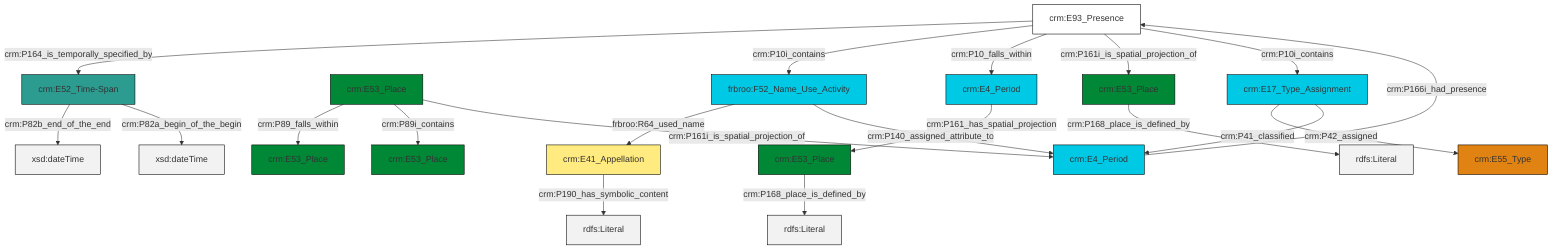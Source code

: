 graph TD
classDef Literal fill:#f2f2f2,stroke:#000000;
classDef CRM_Entity fill:#FFFFFF,stroke:#000000;
classDef Temporal_Entity fill:#00C9E6, stroke:#000000;
classDef Type fill:#E18312, stroke:#000000;
classDef Time-Span fill:#2C9C91, stroke:#000000;
classDef Appellation fill:#FFEB7F, stroke:#000000;
classDef Place fill:#008836, stroke:#000000;
classDef Persistent_Item fill:#B266B2, stroke:#000000;
classDef Conceptual_Object fill:#FFD700, stroke:#000000;
classDef Physical_Thing fill:#D2B48C, stroke:#000000;
classDef Actor fill:#f58aad, stroke:#000000;
classDef PC_Classes fill:#4ce600, stroke:#000000;
classDef Multi fill:#cccccc,stroke:#000000;

0["crm:E93_Presence"]:::CRM_Entity -->|crm:P164_is_temporally_specified_by| 1["crm:E52_Time-Span"]:::Time-Span
1["crm:E52_Time-Span"]:::Time-Span -->|crm:P82b_end_of_the_end| 2[xsd:dateTime]:::Literal
3["crm:E53_Place"]:::Place -->|crm:P89_falls_within| 4["crm:E53_Place"]:::Place
0["crm:E93_Presence"]:::CRM_Entity -->|crm:P10i_contains| 9["frbroo:F52_Name_Use_Activity"]:::Temporal_Entity
11["crm:E4_Period"]:::Temporal_Entity -->|crm:P161_has_spatial_projection| 5["crm:E53_Place"]:::Place
0["crm:E93_Presence"]:::CRM_Entity -->|crm:P10_falls_within| 11["crm:E4_Period"]:::Temporal_Entity
1["crm:E52_Time-Span"]:::Time-Span -->|crm:P82a_begin_of_the_begin| 14[xsd:dateTime]:::Literal
3["crm:E53_Place"]:::Place -->|crm:P89i_contains| 12["crm:E53_Place"]:::Place
18["crm:E17_Type_Assignment"]:::Temporal_Entity -->|crm:P42_assigned| 15["crm:E55_Type"]:::Type
19["crm:E41_Appellation"]:::Appellation -->|crm:P190_has_symbolic_content| 20[rdfs:Literal]:::Literal
7["crm:E53_Place"]:::Place -->|crm:P168_place_is_defined_by| 23[rdfs:Literal]:::Literal
18["crm:E17_Type_Assignment"]:::Temporal_Entity -->|crm:P41_classified| 21["crm:E4_Period"]:::Temporal_Entity
3["crm:E53_Place"]:::Place -->|crm:P161i_is_spatial_projection_of| 21["crm:E4_Period"]:::Temporal_Entity
5["crm:E53_Place"]:::Place -->|crm:P168_place_is_defined_by| 26[rdfs:Literal]:::Literal
9["frbroo:F52_Name_Use_Activity"]:::Temporal_Entity -->|frbroo:R64_used_name| 19["crm:E41_Appellation"]:::Appellation
0["crm:E93_Presence"]:::CRM_Entity -->|crm:P161i_is_spatial_projection_of| 7["crm:E53_Place"]:::Place
9["frbroo:F52_Name_Use_Activity"]:::Temporal_Entity -->|crm:P140_assigned_attribute_to| 21["crm:E4_Period"]:::Temporal_Entity
21["crm:E4_Period"]:::Temporal_Entity -->|crm:P166i_had_presence| 0["crm:E93_Presence"]:::CRM_Entity
0["crm:E93_Presence"]:::CRM_Entity -->|crm:P10i_contains| 18["crm:E17_Type_Assignment"]:::Temporal_Entity